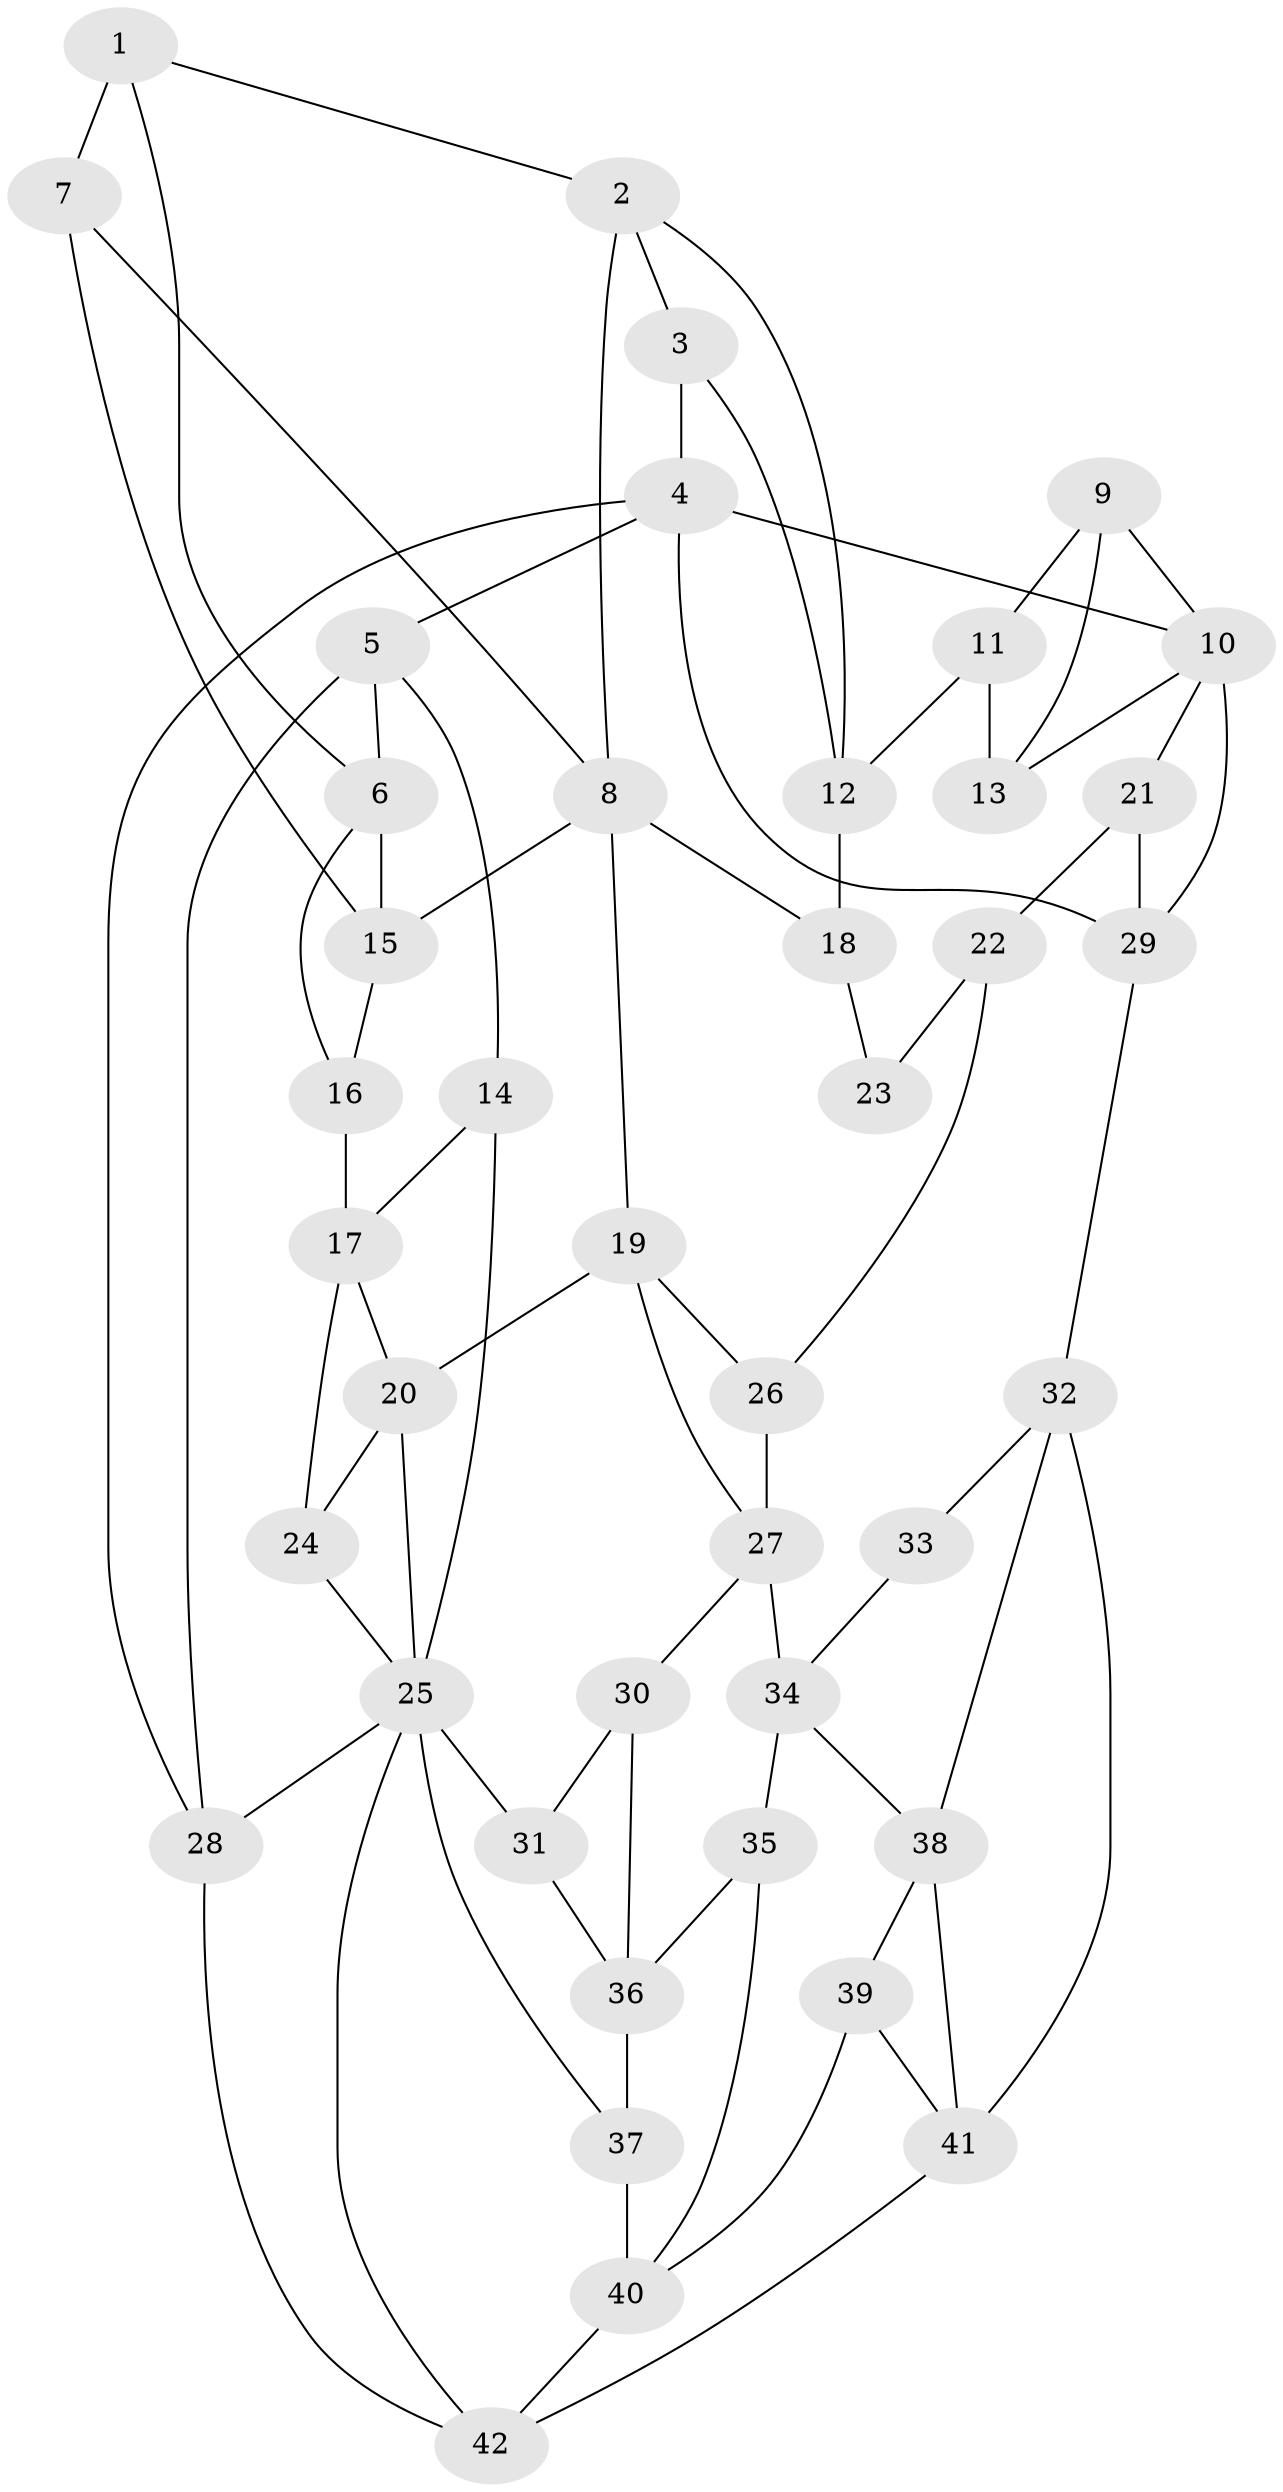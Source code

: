 // original degree distribution, {3: 0.021739130434782608, 4: 0.2463768115942029, 5: 0.4855072463768116, 6: 0.2463768115942029}
// Generated by graph-tools (version 1.1) at 2025/54/03/04/25 22:54:08]
// undirected, 42 vertices, 76 edges
graph export_dot {
  node [color=gray90,style=filled];
  1;
  2;
  3;
  4;
  5;
  6;
  7;
  8;
  9;
  10;
  11;
  12;
  13;
  14;
  15;
  16;
  17;
  18;
  19;
  20;
  21;
  22;
  23;
  24;
  25;
  26;
  27;
  28;
  29;
  30;
  31;
  32;
  33;
  34;
  35;
  36;
  37;
  38;
  39;
  40;
  41;
  42;
  1 -- 2 [weight=1.0];
  1 -- 6 [weight=1.0];
  1 -- 7 [weight=2.0];
  2 -- 3 [weight=1.0];
  2 -- 8 [weight=1.0];
  2 -- 12 [weight=1.0];
  3 -- 4 [weight=1.0];
  3 -- 12 [weight=1.0];
  4 -- 5 [weight=1.0];
  4 -- 10 [weight=2.0];
  4 -- 28 [weight=2.0];
  4 -- 29 [weight=1.0];
  5 -- 6 [weight=1.0];
  5 -- 14 [weight=2.0];
  5 -- 28 [weight=1.0];
  6 -- 15 [weight=1.0];
  6 -- 16 [weight=1.0];
  7 -- 8 [weight=1.0];
  7 -- 15 [weight=1.0];
  8 -- 15 [weight=1.0];
  8 -- 18 [weight=1.0];
  8 -- 19 [weight=2.0];
  9 -- 10 [weight=1.0];
  9 -- 11 [weight=1.0];
  9 -- 13 [weight=2.0];
  10 -- 13 [weight=1.0];
  10 -- 21 [weight=1.0];
  10 -- 29 [weight=1.0];
  11 -- 12 [weight=2.0];
  11 -- 13 [weight=1.0];
  12 -- 18 [weight=2.0];
  14 -- 17 [weight=1.0];
  14 -- 25 [weight=1.0];
  15 -- 16 [weight=1.0];
  16 -- 17 [weight=2.0];
  17 -- 20 [weight=1.0];
  17 -- 24 [weight=1.0];
  18 -- 23 [weight=1.0];
  19 -- 20 [weight=2.0];
  19 -- 26 [weight=1.0];
  19 -- 27 [weight=1.0];
  20 -- 24 [weight=1.0];
  20 -- 25 [weight=2.0];
  21 -- 22 [weight=2.0];
  21 -- 29 [weight=2.0];
  22 -- 23 [weight=2.0];
  22 -- 26 [weight=2.0];
  24 -- 25 [weight=1.0];
  25 -- 28 [weight=2.0];
  25 -- 31 [weight=2.0];
  25 -- 37 [weight=2.0];
  25 -- 42 [weight=1.0];
  26 -- 27 [weight=2.0];
  27 -- 30 [weight=1.0];
  27 -- 34 [weight=2.0];
  28 -- 42 [weight=1.0];
  29 -- 32 [weight=2.0];
  30 -- 31 [weight=1.0];
  30 -- 36 [weight=1.0];
  31 -- 36 [weight=1.0];
  32 -- 33 [weight=2.0];
  32 -- 38 [weight=1.0];
  32 -- 41 [weight=1.0];
  33 -- 34 [weight=1.0];
  34 -- 35 [weight=1.0];
  34 -- 38 [weight=1.0];
  35 -- 36 [weight=2.0];
  35 -- 40 [weight=1.0];
  36 -- 37 [weight=2.0];
  37 -- 40 [weight=2.0];
  38 -- 39 [weight=1.0];
  38 -- 41 [weight=1.0];
  39 -- 40 [weight=1.0];
  39 -- 41 [weight=1.0];
  40 -- 42 [weight=1.0];
  41 -- 42 [weight=1.0];
}
